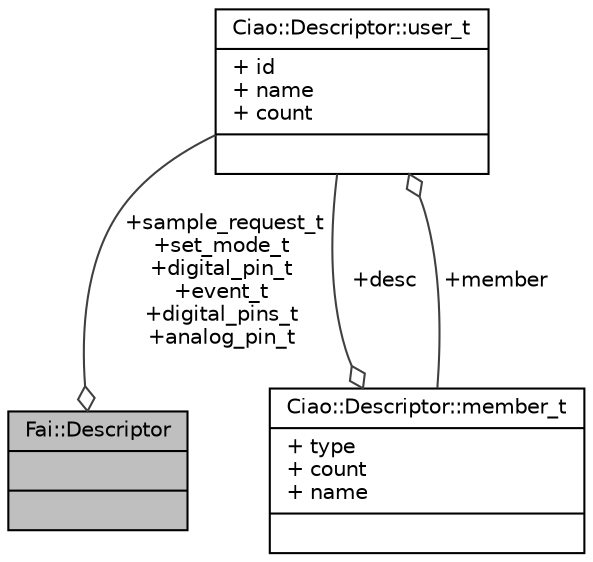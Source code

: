 digraph "Fai::Descriptor"
{
  edge [fontname="Helvetica",fontsize="10",labelfontname="Helvetica",labelfontsize="10"];
  node [fontname="Helvetica",fontsize="10",shape=record];
  Node1 [label="{Fai::Descriptor\n||}",height=0.2,width=0.4,color="black", fillcolor="grey75", style="filled", fontcolor="black"];
  Node2 -> Node1 [color="grey25",fontsize="10",style="solid",label=" +sample_request_t\n+set_mode_t\n+digital_pin_t\n+event_t\n+digital_pins_t\n+analog_pin_t" ,arrowhead="odiamond",fontname="Helvetica"];
  Node2 [label="{Ciao::Descriptor::user_t\n|+ id\l+ name\l+ count\l|}",height=0.2,width=0.4,color="black", fillcolor="white", style="filled",URL="$d3/d65/structCiao_1_1Descriptor_1_1user__t.html"];
  Node3 -> Node2 [color="grey25",fontsize="10",style="solid",label=" +member" ,arrowhead="odiamond",fontname="Helvetica"];
  Node3 [label="{Ciao::Descriptor::member_t\n|+ type\l+ count\l+ name\l|}",height=0.2,width=0.4,color="black", fillcolor="white", style="filled",URL="$d7/d0b/structCiao_1_1Descriptor_1_1member__t.html"];
  Node2 -> Node3 [color="grey25",fontsize="10",style="solid",label=" +desc" ,arrowhead="odiamond",fontname="Helvetica"];
}

